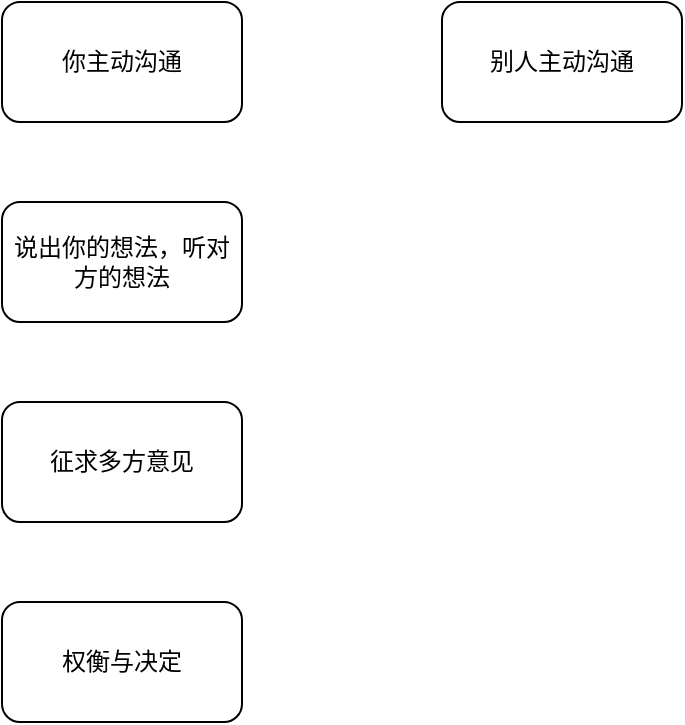 <mxfile version="12.6.6" type="github">
  <diagram id="EDGiGLUPWGxTcvUNGVG7" name="Page-1">
    <mxGraphModel dx="782" dy="476" grid="1" gridSize="10" guides="1" tooltips="1" connect="1" arrows="1" fold="1" page="1" pageScale="1" pageWidth="2339" pageHeight="3300" math="0" shadow="0">
      <root>
        <mxCell id="0"/>
        <mxCell id="1" parent="0"/>
        <mxCell id="FvC4vKHcdPBLq3AzQwxq-1" value="你主动沟通" style="rounded=1;whiteSpace=wrap;html=1;" vertex="1" parent="1">
          <mxGeometry x="150" y="110" width="120" height="60" as="geometry"/>
        </mxCell>
        <mxCell id="FvC4vKHcdPBLq3AzQwxq-2" value="说出你的想法，听对方的想法" style="rounded=1;whiteSpace=wrap;html=1;" vertex="1" parent="1">
          <mxGeometry x="150" y="210" width="120" height="60" as="geometry"/>
        </mxCell>
        <mxCell id="FvC4vKHcdPBLq3AzQwxq-3" value="征求多方意见" style="rounded=1;whiteSpace=wrap;html=1;" vertex="1" parent="1">
          <mxGeometry x="150" y="310" width="120" height="60" as="geometry"/>
        </mxCell>
        <mxCell id="FvC4vKHcdPBLq3AzQwxq-4" value="权衡与决定" style="rounded=1;whiteSpace=wrap;html=1;" vertex="1" parent="1">
          <mxGeometry x="150" y="410" width="120" height="60" as="geometry"/>
        </mxCell>
        <mxCell id="FvC4vKHcdPBLq3AzQwxq-5" value="别人主动沟通" style="rounded=1;whiteSpace=wrap;html=1;" vertex="1" parent="1">
          <mxGeometry x="370" y="110" width="120" height="60" as="geometry"/>
        </mxCell>
      </root>
    </mxGraphModel>
  </diagram>
</mxfile>
